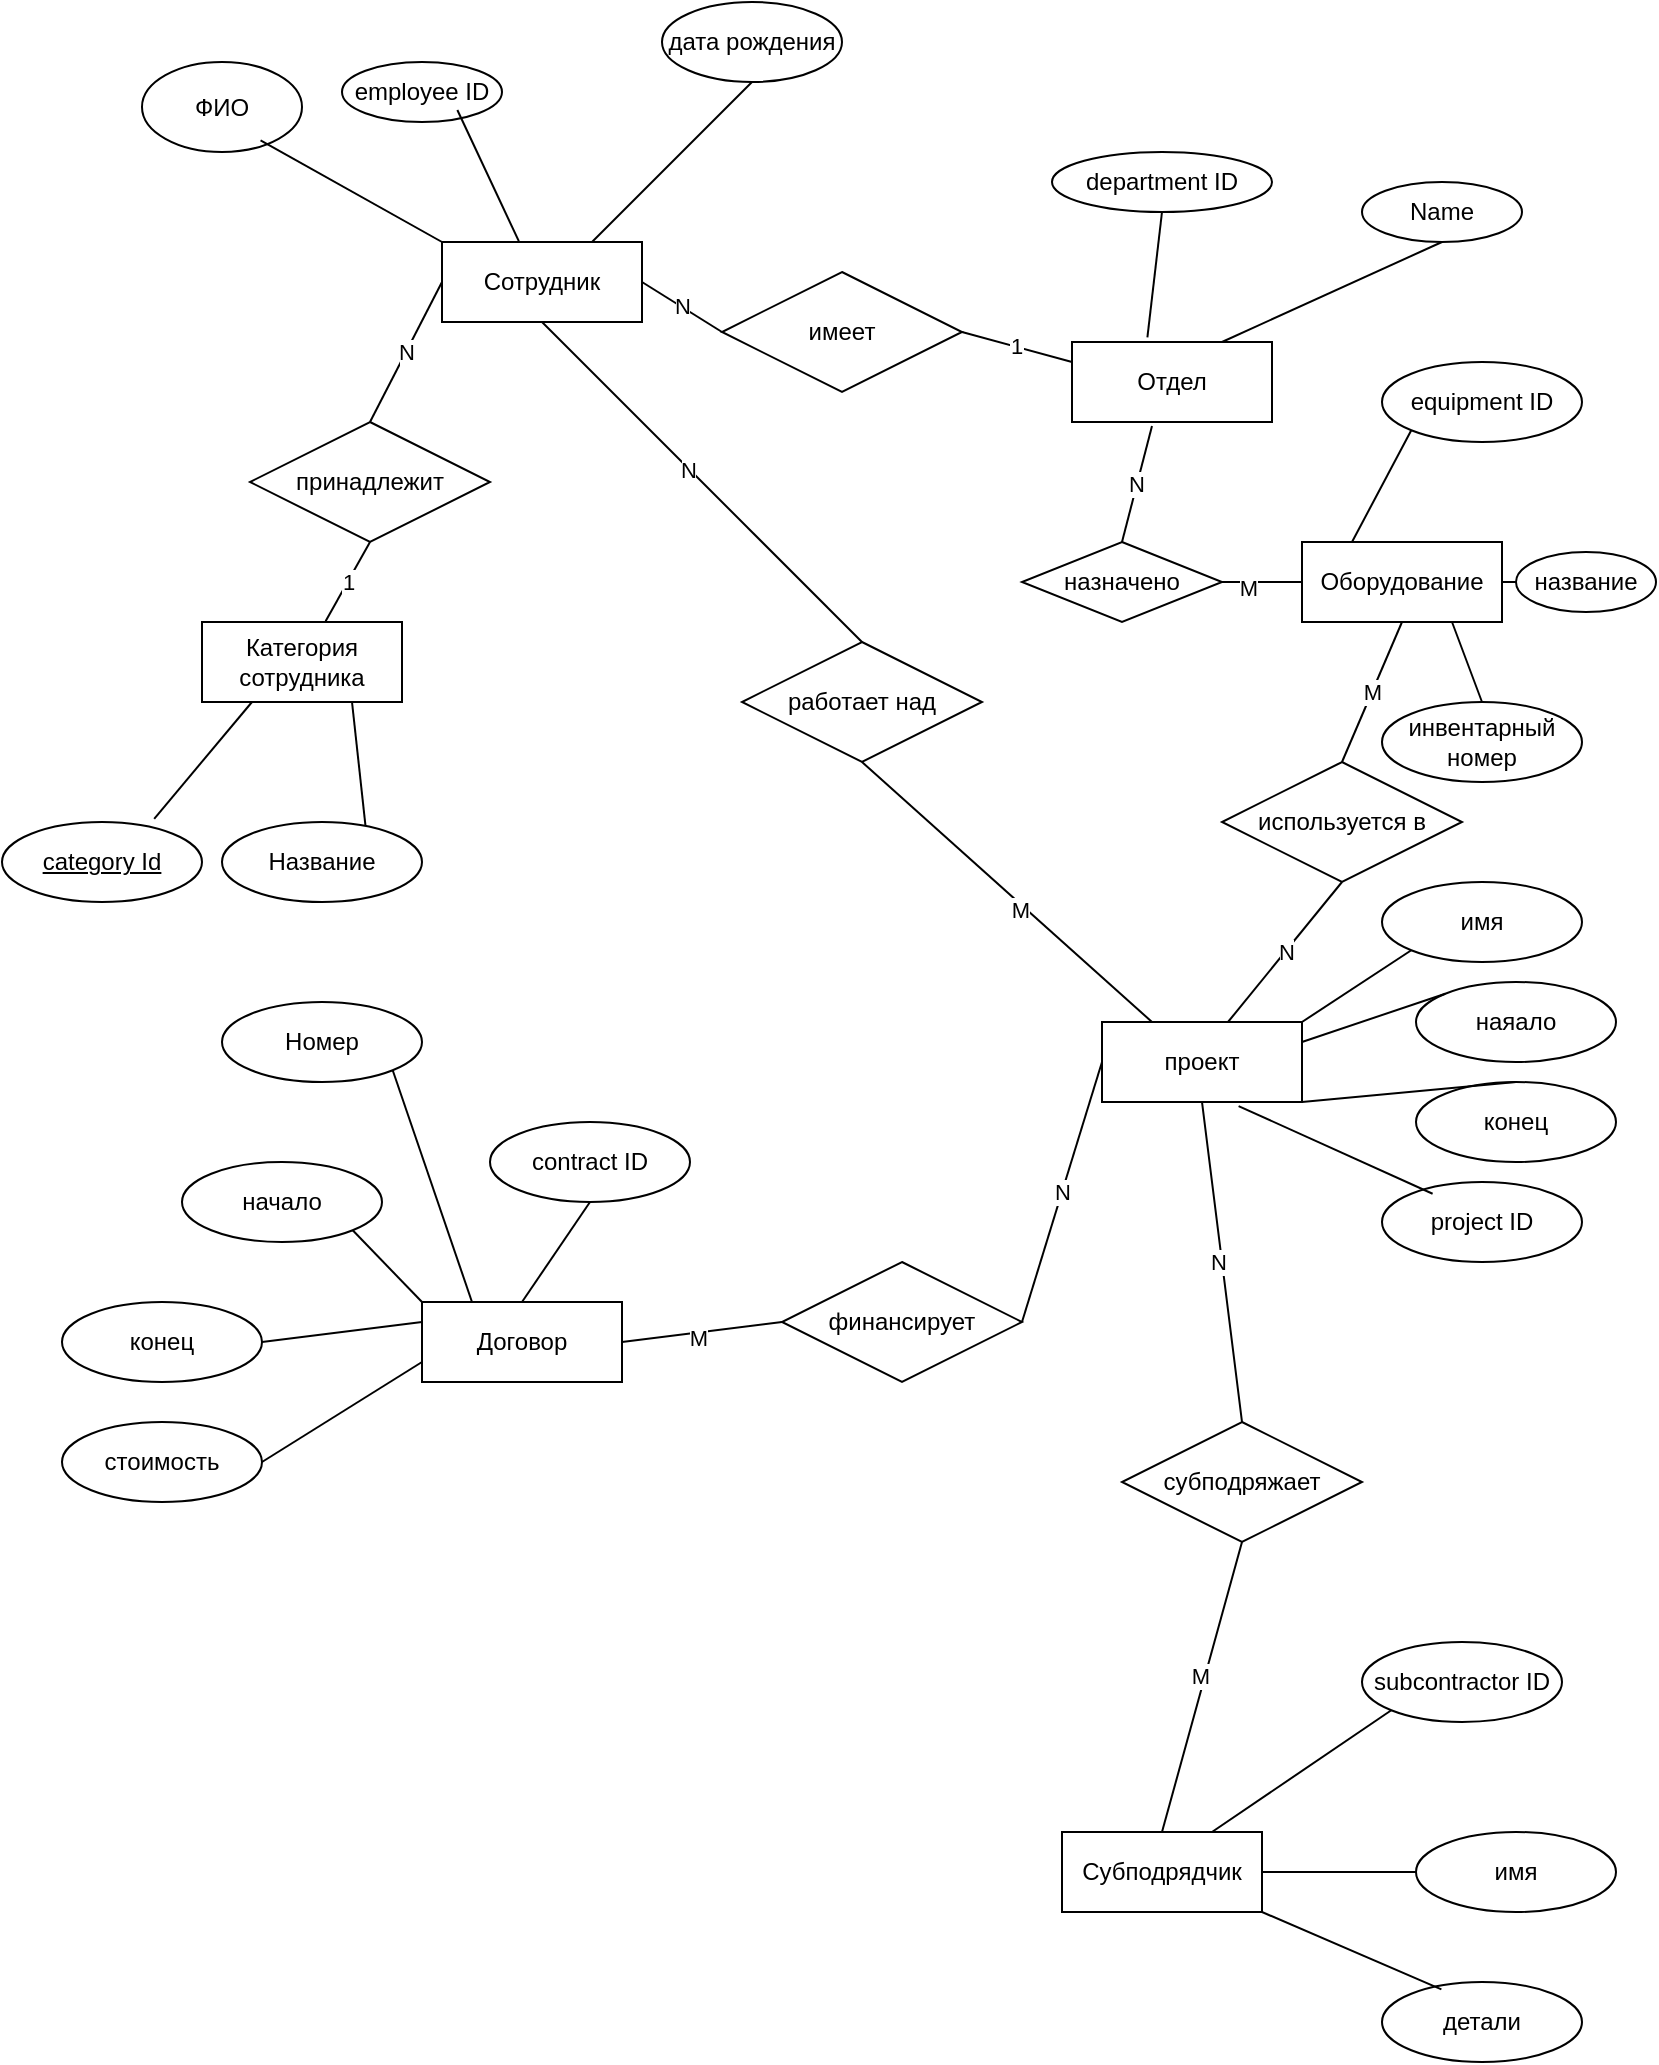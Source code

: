 <mxfile version="28.2.1">
  <diagram name="Страница — 1" id="oLZUuKoRJMjgBtznutEO">
    <mxGraphModel dx="1280" dy="1645" grid="1" gridSize="10" guides="1" tooltips="1" connect="1" arrows="1" fold="1" page="1" pageScale="1" pageWidth="827" pageHeight="1169" math="0" shadow="0">
      <root>
        <mxCell id="0" />
        <mxCell id="1" parent="0" />
        <mxCell id="tRoj1IF-qoaA0OhcxG2_-1" value="Сотрудник" style="whiteSpace=wrap;html=1;align=center;" vertex="1" parent="1">
          <mxGeometry x="220" y="120" width="100" height="40" as="geometry" />
        </mxCell>
        <mxCell id="tRoj1IF-qoaA0OhcxG2_-2" value="Отдел" style="whiteSpace=wrap;html=1;align=center;" vertex="1" parent="1">
          <mxGeometry x="535" y="170" width="100" height="40" as="geometry" />
        </mxCell>
        <mxCell id="tRoj1IF-qoaA0OhcxG2_-3" value="проект" style="whiteSpace=wrap;html=1;align=center;" vertex="1" parent="1">
          <mxGeometry x="550" y="510" width="100" height="40" as="geometry" />
        </mxCell>
        <mxCell id="tRoj1IF-qoaA0OhcxG2_-4" value="Договор" style="whiteSpace=wrap;html=1;align=center;" vertex="1" parent="1">
          <mxGeometry x="210" y="650" width="100" height="40" as="geometry" />
        </mxCell>
        <mxCell id="tRoj1IF-qoaA0OhcxG2_-5" value="Оборудование" style="whiteSpace=wrap;html=1;align=center;" vertex="1" parent="1">
          <mxGeometry x="650" y="270" width="100" height="40" as="geometry" />
        </mxCell>
        <mxCell id="tRoj1IF-qoaA0OhcxG2_-6" value="Субподрядчик" style="whiteSpace=wrap;html=1;align=center;" vertex="1" parent="1">
          <mxGeometry x="530" y="915" width="100" height="40" as="geometry" />
        </mxCell>
        <mxCell id="tRoj1IF-qoaA0OhcxG2_-7" value="Категория сотрудника" style="whiteSpace=wrap;html=1;align=center;" vertex="1" parent="1">
          <mxGeometry x="100" y="310" width="100" height="40" as="geometry" />
        </mxCell>
        <mxCell id="tRoj1IF-qoaA0OhcxG2_-9" style="edgeStyle=orthogonalEdgeStyle;rounded=0;orthogonalLoop=1;jettySize=auto;html=1;exitX=0.5;exitY=1;exitDx=0;exitDy=0;" edge="1" parent="1" source="tRoj1IF-qoaA0OhcxG2_-6" target="tRoj1IF-qoaA0OhcxG2_-6">
          <mxGeometry relative="1" as="geometry" />
        </mxCell>
        <mxCell id="tRoj1IF-qoaA0OhcxG2_-10" value="employee ID" style="ellipse;whiteSpace=wrap;html=1;align=center;" vertex="1" parent="1">
          <mxGeometry x="170" y="30" width="80" height="30" as="geometry" />
        </mxCell>
        <mxCell id="tRoj1IF-qoaA0OhcxG2_-11" style="edgeStyle=orthogonalEdgeStyle;rounded=0;orthogonalLoop=1;jettySize=auto;html=1;exitX=0.5;exitY=1;exitDx=0;exitDy=0;" edge="1" parent="1" source="tRoj1IF-qoaA0OhcxG2_-10" target="tRoj1IF-qoaA0OhcxG2_-10">
          <mxGeometry relative="1" as="geometry" />
        </mxCell>
        <mxCell id="tRoj1IF-qoaA0OhcxG2_-12" value="ФИО" style="ellipse;whiteSpace=wrap;html=1;align=center;" vertex="1" parent="1">
          <mxGeometry x="70" y="30" width="80" height="45" as="geometry" />
        </mxCell>
        <mxCell id="tRoj1IF-qoaA0OhcxG2_-13" value="дата рождения" style="ellipse;whiteSpace=wrap;html=1;align=center;" vertex="1" parent="1">
          <mxGeometry x="330" width="90" height="40" as="geometry" />
        </mxCell>
        <mxCell id="tRoj1IF-qoaA0OhcxG2_-14" value="&lt;div style=&quot;text-align: left;&quot;&gt;&lt;span style=&quot;font-style: normal;&quot;&gt;department ID&lt;/span&gt;&lt;/div&gt;" style="ellipse;whiteSpace=wrap;html=1;align=center;fontStyle=2" vertex="1" parent="1">
          <mxGeometry x="525" y="75" width="110" height="30" as="geometry" />
        </mxCell>
        <mxCell id="tRoj1IF-qoaA0OhcxG2_-16" value="" style="endArrow=none;html=1;rounded=0;entryX=0;entryY=0;entryDx=0;entryDy=0;exitX=0.741;exitY=0.871;exitDx=0;exitDy=0;exitPerimeter=0;" edge="1" parent="1" source="tRoj1IF-qoaA0OhcxG2_-12" target="tRoj1IF-qoaA0OhcxG2_-1">
          <mxGeometry relative="1" as="geometry">
            <mxPoint x="-50" y="200" as="sourcePoint" />
            <mxPoint x="110" y="200" as="targetPoint" />
          </mxGeometry>
        </mxCell>
        <mxCell id="tRoj1IF-qoaA0OhcxG2_-17" value="" style="endArrow=none;html=1;rounded=0;entryX=0.384;entryY=-0.01;entryDx=0;entryDy=0;entryPerimeter=0;exitX=0.721;exitY=0.8;exitDx=0;exitDy=0;exitPerimeter=0;" edge="1" parent="1" source="tRoj1IF-qoaA0OhcxG2_-10" target="tRoj1IF-qoaA0OhcxG2_-1">
          <mxGeometry relative="1" as="geometry">
            <mxPoint x="160" y="140" as="sourcePoint" />
            <mxPoint x="170" y="170" as="targetPoint" />
          </mxGeometry>
        </mxCell>
        <mxCell id="tRoj1IF-qoaA0OhcxG2_-18" value="" style="endArrow=none;html=1;rounded=0;entryX=0.75;entryY=0;entryDx=0;entryDy=0;exitX=0.5;exitY=1;exitDx=0;exitDy=0;" edge="1" parent="1" source="tRoj1IF-qoaA0OhcxG2_-13" target="tRoj1IF-qoaA0OhcxG2_-1">
          <mxGeometry relative="1" as="geometry">
            <mxPoint x="140" y="150" as="sourcePoint" />
            <mxPoint x="300" y="150" as="targetPoint" />
          </mxGeometry>
        </mxCell>
        <mxCell id="tRoj1IF-qoaA0OhcxG2_-19" value="Name" style="ellipse;whiteSpace=wrap;html=1;align=center;" vertex="1" parent="1">
          <mxGeometry x="680" y="90" width="80" height="30" as="geometry" />
        </mxCell>
        <mxCell id="tRoj1IF-qoaA0OhcxG2_-20" value="имя" style="ellipse;whiteSpace=wrap;html=1;align=center;" vertex="1" parent="1">
          <mxGeometry x="690" y="440" width="100" height="40" as="geometry" />
        </mxCell>
        <mxCell id="tRoj1IF-qoaA0OhcxG2_-21" value="project ID" style="ellipse;whiteSpace=wrap;html=1;align=center;" vertex="1" parent="1">
          <mxGeometry x="690" y="590" width="100" height="40" as="geometry" />
        </mxCell>
        <mxCell id="tRoj1IF-qoaA0OhcxG2_-22" value="конец" style="ellipse;whiteSpace=wrap;html=1;align=center;" vertex="1" parent="1">
          <mxGeometry x="707" y="540" width="100" height="40" as="geometry" />
        </mxCell>
        <mxCell id="tRoj1IF-qoaA0OhcxG2_-23" value="наяало" style="ellipse;whiteSpace=wrap;html=1;align=center;" vertex="1" parent="1">
          <mxGeometry x="707" y="490" width="100" height="40" as="geometry" />
        </mxCell>
        <mxCell id="tRoj1IF-qoaA0OhcxG2_-24" value="" style="endArrow=none;html=1;rounded=0;entryX=0.253;entryY=0.147;entryDx=0;entryDy=0;exitX=0.683;exitY=1.051;exitDx=0;exitDy=0;entryPerimeter=0;exitPerimeter=0;" edge="1" parent="1" source="tRoj1IF-qoaA0OhcxG2_-3" target="tRoj1IF-qoaA0OhcxG2_-21">
          <mxGeometry relative="1" as="geometry">
            <mxPoint x="490" y="460" as="sourcePoint" />
            <mxPoint x="650" y="460" as="targetPoint" />
          </mxGeometry>
        </mxCell>
        <mxCell id="tRoj1IF-qoaA0OhcxG2_-25" value="" style="endArrow=none;html=1;rounded=0;entryX=0;entryY=1;entryDx=0;entryDy=0;exitX=1;exitY=0;exitDx=0;exitDy=0;" edge="1" parent="1" source="tRoj1IF-qoaA0OhcxG2_-3" target="tRoj1IF-qoaA0OhcxG2_-20">
          <mxGeometry relative="1" as="geometry">
            <mxPoint x="540" y="470" as="sourcePoint" />
            <mxPoint x="700" y="470" as="targetPoint" />
          </mxGeometry>
        </mxCell>
        <mxCell id="tRoj1IF-qoaA0OhcxG2_-26" value="" style="endArrow=none;html=1;rounded=0;entryX=0;entryY=0;entryDx=0;entryDy=0;exitX=1;exitY=0.25;exitDx=0;exitDy=0;" edge="1" parent="1" source="tRoj1IF-qoaA0OhcxG2_-3" target="tRoj1IF-qoaA0OhcxG2_-23">
          <mxGeometry relative="1" as="geometry">
            <mxPoint x="540" y="490" as="sourcePoint" />
            <mxPoint x="700" y="490" as="targetPoint" />
          </mxGeometry>
        </mxCell>
        <mxCell id="tRoj1IF-qoaA0OhcxG2_-27" value="" style="endArrow=none;html=1;rounded=0;entryX=0.5;entryY=0;entryDx=0;entryDy=0;exitX=1;exitY=1;exitDx=0;exitDy=0;" edge="1" parent="1" source="tRoj1IF-qoaA0OhcxG2_-3" target="tRoj1IF-qoaA0OhcxG2_-22">
          <mxGeometry relative="1" as="geometry">
            <mxPoint x="480" y="500" as="sourcePoint" />
            <mxPoint x="640" y="500" as="targetPoint" />
          </mxGeometry>
        </mxCell>
        <mxCell id="tRoj1IF-qoaA0OhcxG2_-28" value="" style="endArrow=none;html=1;rounded=0;entryX=0.75;entryY=0;entryDx=0;entryDy=0;exitX=0.5;exitY=1;exitDx=0;exitDy=0;" edge="1" parent="1" source="tRoj1IF-qoaA0OhcxG2_-19" target="tRoj1IF-qoaA0OhcxG2_-2">
          <mxGeometry relative="1" as="geometry">
            <mxPoint x="480" y="180" as="sourcePoint" />
            <mxPoint x="640" y="180" as="targetPoint" />
          </mxGeometry>
        </mxCell>
        <mxCell id="tRoj1IF-qoaA0OhcxG2_-29" value="" style="endArrow=none;html=1;rounded=0;exitX=0.377;exitY=-0.058;exitDx=0;exitDy=0;exitPerimeter=0;entryX=0.5;entryY=1;entryDx=0;entryDy=0;" edge="1" parent="1" source="tRoj1IF-qoaA0OhcxG2_-2" target="tRoj1IF-qoaA0OhcxG2_-14">
          <mxGeometry relative="1" as="geometry">
            <mxPoint x="200" y="180" as="sourcePoint" />
            <mxPoint x="360" y="180" as="targetPoint" />
          </mxGeometry>
        </mxCell>
        <mxCell id="tRoj1IF-qoaA0OhcxG2_-30" value="contract ID" style="ellipse;whiteSpace=wrap;html=1;align=center;" vertex="1" parent="1">
          <mxGeometry x="244" y="560" width="100" height="40" as="geometry" />
        </mxCell>
        <mxCell id="tRoj1IF-qoaA0OhcxG2_-31" value="начало" style="ellipse;whiteSpace=wrap;html=1;align=center;" vertex="1" parent="1">
          <mxGeometry x="90" y="580" width="100" height="40" as="geometry" />
        </mxCell>
        <mxCell id="tRoj1IF-qoaA0OhcxG2_-32" value="конец" style="ellipse;whiteSpace=wrap;html=1;align=center;" vertex="1" parent="1">
          <mxGeometry x="30" y="650" width="100" height="40" as="geometry" />
        </mxCell>
        <mxCell id="tRoj1IF-qoaA0OhcxG2_-33" value="стоимость" style="ellipse;whiteSpace=wrap;html=1;align=center;" vertex="1" parent="1">
          <mxGeometry x="30" y="710" width="100" height="40" as="geometry" />
        </mxCell>
        <mxCell id="tRoj1IF-qoaA0OhcxG2_-34" value="Номер" style="ellipse;whiteSpace=wrap;html=1;align=center;" vertex="1" parent="1">
          <mxGeometry x="110" y="500" width="100" height="40" as="geometry" />
        </mxCell>
        <mxCell id="tRoj1IF-qoaA0OhcxG2_-35" value="" style="endArrow=none;html=1;rounded=0;entryX=0.5;entryY=0;entryDx=0;entryDy=0;exitX=0.5;exitY=1;exitDx=0;exitDy=0;" edge="1" parent="1" source="tRoj1IF-qoaA0OhcxG2_-30" target="tRoj1IF-qoaA0OhcxG2_-4">
          <mxGeometry relative="1" as="geometry">
            <mxPoint x="260" y="460" as="sourcePoint" />
            <mxPoint x="420" y="460" as="targetPoint" />
          </mxGeometry>
        </mxCell>
        <mxCell id="tRoj1IF-qoaA0OhcxG2_-36" value="" style="endArrow=none;html=1;rounded=0;exitX=0.25;exitY=0;exitDx=0;exitDy=0;entryX=1;entryY=1;entryDx=0;entryDy=0;" edge="1" parent="1" source="tRoj1IF-qoaA0OhcxG2_-4" target="tRoj1IF-qoaA0OhcxG2_-34">
          <mxGeometry relative="1" as="geometry">
            <mxPoint x="-10" y="450" as="sourcePoint" />
            <mxPoint x="150" y="450" as="targetPoint" />
          </mxGeometry>
        </mxCell>
        <mxCell id="tRoj1IF-qoaA0OhcxG2_-37" value="" style="endArrow=none;html=1;rounded=0;entryX=0;entryY=0;entryDx=0;entryDy=0;exitX=1;exitY=1;exitDx=0;exitDy=0;" edge="1" parent="1" source="tRoj1IF-qoaA0OhcxG2_-31" target="tRoj1IF-qoaA0OhcxG2_-4">
          <mxGeometry relative="1" as="geometry">
            <mxPoint x="10" y="500" as="sourcePoint" />
            <mxPoint x="170" y="500" as="targetPoint" />
          </mxGeometry>
        </mxCell>
        <mxCell id="tRoj1IF-qoaA0OhcxG2_-38" value="" style="endArrow=none;html=1;rounded=0;entryX=0;entryY=0.25;entryDx=0;entryDy=0;exitX=1;exitY=0.5;exitDx=0;exitDy=0;" edge="1" parent="1" source="tRoj1IF-qoaA0OhcxG2_-32" target="tRoj1IF-qoaA0OhcxG2_-4">
          <mxGeometry relative="1" as="geometry">
            <mxPoint x="30" y="570" as="sourcePoint" />
            <mxPoint x="190" y="570" as="targetPoint" />
          </mxGeometry>
        </mxCell>
        <mxCell id="tRoj1IF-qoaA0OhcxG2_-39" value="" style="endArrow=none;html=1;rounded=0;entryX=0;entryY=0.75;entryDx=0;entryDy=0;exitX=1;exitY=0.5;exitDx=0;exitDy=0;" edge="1" parent="1" source="tRoj1IF-qoaA0OhcxG2_-33" target="tRoj1IF-qoaA0OhcxG2_-4">
          <mxGeometry relative="1" as="geometry">
            <mxPoint x="70" y="650" as="sourcePoint" />
            <mxPoint x="230" y="650" as="targetPoint" />
          </mxGeometry>
        </mxCell>
        <mxCell id="tRoj1IF-qoaA0OhcxG2_-40" value="equipment ID" style="ellipse;whiteSpace=wrap;html=1;align=center;" vertex="1" parent="1">
          <mxGeometry x="690" y="180" width="100" height="40" as="geometry" />
        </mxCell>
        <mxCell id="tRoj1IF-qoaA0OhcxG2_-41" value="название" style="ellipse;whiteSpace=wrap;html=1;align=center;" vertex="1" parent="1">
          <mxGeometry x="757" y="275" width="70" height="30" as="geometry" />
        </mxCell>
        <mxCell id="tRoj1IF-qoaA0OhcxG2_-42" value="инвентарный номер" style="ellipse;whiteSpace=wrap;html=1;align=center;" vertex="1" parent="1">
          <mxGeometry x="690" y="350" width="100" height="40" as="geometry" />
        </mxCell>
        <mxCell id="tRoj1IF-qoaA0OhcxG2_-43" value="" style="endArrow=none;html=1;rounded=0;entryX=0.5;entryY=0;entryDx=0;entryDy=0;exitX=0.75;exitY=1;exitDx=0;exitDy=0;" edge="1" parent="1" source="tRoj1IF-qoaA0OhcxG2_-5" target="tRoj1IF-qoaA0OhcxG2_-42">
          <mxGeometry relative="1" as="geometry">
            <mxPoint x="90" y="850" as="sourcePoint" />
            <mxPoint x="250" y="850" as="targetPoint" />
          </mxGeometry>
        </mxCell>
        <mxCell id="tRoj1IF-qoaA0OhcxG2_-44" value="" style="endArrow=none;html=1;rounded=0;entryX=0;entryY=0.5;entryDx=0;entryDy=0;exitX=1;exitY=0.5;exitDx=0;exitDy=0;" edge="1" parent="1" source="tRoj1IF-qoaA0OhcxG2_-5" target="tRoj1IF-qoaA0OhcxG2_-41">
          <mxGeometry relative="1" as="geometry">
            <mxPoint x="50" y="850" as="sourcePoint" />
            <mxPoint x="210" y="850" as="targetPoint" />
          </mxGeometry>
        </mxCell>
        <mxCell id="tRoj1IF-qoaA0OhcxG2_-45" value="" style="endArrow=none;html=1;rounded=0;entryX=0.25;entryY=0;entryDx=0;entryDy=0;exitX=0;exitY=1;exitDx=0;exitDy=0;" edge="1" parent="1" source="tRoj1IF-qoaA0OhcxG2_-40" target="tRoj1IF-qoaA0OhcxG2_-5">
          <mxGeometry relative="1" as="geometry">
            <mxPoint x="800" y="230" as="sourcePoint" />
            <mxPoint x="90" y="810" as="targetPoint" />
          </mxGeometry>
        </mxCell>
        <mxCell id="tRoj1IF-qoaA0OhcxG2_-46" value="subcontractor ID" style="ellipse;whiteSpace=wrap;html=1;align=center;" vertex="1" parent="1">
          <mxGeometry x="680" y="820" width="100" height="40" as="geometry" />
        </mxCell>
        <mxCell id="tRoj1IF-qoaA0OhcxG2_-47" value="имя" style="ellipse;whiteSpace=wrap;html=1;align=center;" vertex="1" parent="1">
          <mxGeometry x="707" y="915" width="100" height="40" as="geometry" />
        </mxCell>
        <mxCell id="tRoj1IF-qoaA0OhcxG2_-48" value="детали" style="ellipse;whiteSpace=wrap;html=1;align=center;" vertex="1" parent="1">
          <mxGeometry x="690" y="990" width="100" height="40" as="geometry" />
        </mxCell>
        <mxCell id="tRoj1IF-qoaA0OhcxG2_-49" value="" style="endArrow=none;html=1;rounded=0;exitX=0.75;exitY=0;exitDx=0;exitDy=0;entryX=0;entryY=1;entryDx=0;entryDy=0;" edge="1" parent="1" source="tRoj1IF-qoaA0OhcxG2_-6" target="tRoj1IF-qoaA0OhcxG2_-46">
          <mxGeometry relative="1" as="geometry">
            <mxPoint x="390" y="850" as="sourcePoint" />
            <mxPoint x="550" y="850" as="targetPoint" />
          </mxGeometry>
        </mxCell>
        <mxCell id="tRoj1IF-qoaA0OhcxG2_-50" value="" style="endArrow=none;html=1;rounded=0;exitX=1;exitY=1;exitDx=0;exitDy=0;entryX=0.297;entryY=0.092;entryDx=0;entryDy=0;entryPerimeter=0;" edge="1" parent="1" source="tRoj1IF-qoaA0OhcxG2_-6" target="tRoj1IF-qoaA0OhcxG2_-48">
          <mxGeometry relative="1" as="geometry">
            <mxPoint x="420" y="960" as="sourcePoint" />
            <mxPoint x="590" y="970" as="targetPoint" />
          </mxGeometry>
        </mxCell>
        <mxCell id="tRoj1IF-qoaA0OhcxG2_-51" value="" style="endArrow=none;html=1;rounded=0;exitX=1;exitY=0.5;exitDx=0;exitDy=0;entryX=0;entryY=0.5;entryDx=0;entryDy=0;" edge="1" parent="1" source="tRoj1IF-qoaA0OhcxG2_-6" target="tRoj1IF-qoaA0OhcxG2_-47">
          <mxGeometry relative="1" as="geometry">
            <mxPoint x="420" y="890" as="sourcePoint" />
            <mxPoint x="580" y="890" as="targetPoint" />
          </mxGeometry>
        </mxCell>
        <mxCell id="tRoj1IF-qoaA0OhcxG2_-55" value="" style="endArrow=none;html=1;rounded=0;exitX=0.75;exitY=1;exitDx=0;exitDy=0;entryX=0.755;entryY=0.91;entryDx=0;entryDy=0;entryPerimeter=0;" edge="1" parent="1" source="tRoj1IF-qoaA0OhcxG2_-7" target="tRoj1IF-qoaA0OhcxG2_-57">
          <mxGeometry relative="1" as="geometry">
            <mxPoint x="360" y="1050" as="sourcePoint" />
            <mxPoint x="520" y="1050" as="targetPoint" />
          </mxGeometry>
        </mxCell>
        <mxCell id="tRoj1IF-qoaA0OhcxG2_-56" value="category Id" style="ellipse;whiteSpace=wrap;html=1;align=center;fontStyle=4;" vertex="1" parent="1">
          <mxGeometry y="410" width="100" height="40" as="geometry" />
        </mxCell>
        <mxCell id="tRoj1IF-qoaA0OhcxG2_-57" value="Название" style="ellipse;whiteSpace=wrap;html=1;align=center;" vertex="1" parent="1">
          <mxGeometry x="110" y="410" width="100" height="40" as="geometry" />
        </mxCell>
        <mxCell id="tRoj1IF-qoaA0OhcxG2_-58" value="" style="endArrow=none;html=1;rounded=0;exitX=0.25;exitY=1;exitDx=0;exitDy=0;entryX=0.761;entryY=-0.04;entryDx=0;entryDy=0;entryPerimeter=0;" edge="1" parent="1" source="tRoj1IF-qoaA0OhcxG2_-7" target="tRoj1IF-qoaA0OhcxG2_-56">
          <mxGeometry relative="1" as="geometry">
            <mxPoint x="390" y="1070" as="sourcePoint" />
            <mxPoint x="550" y="1070" as="targetPoint" />
          </mxGeometry>
        </mxCell>
        <mxCell id="tRoj1IF-qoaA0OhcxG2_-61" value="имеет" style="shape=rhombus;perimeter=rhombusPerimeter;whiteSpace=wrap;html=1;align=center;" vertex="1" parent="1">
          <mxGeometry x="360" y="135" width="120" height="60" as="geometry" />
        </mxCell>
        <mxCell id="tRoj1IF-qoaA0OhcxG2_-63" value="1" style="endArrow=none;html=1;rounded=0;entryX=0;entryY=0.25;entryDx=0;entryDy=0;exitX=1;exitY=0.5;exitDx=0;exitDy=0;" edge="1" parent="1" source="tRoj1IF-qoaA0OhcxG2_-61" target="tRoj1IF-qoaA0OhcxG2_-2">
          <mxGeometry relative="1" as="geometry">
            <mxPoint x="440" y="230" as="sourcePoint" />
            <mxPoint x="600" y="230" as="targetPoint" />
          </mxGeometry>
        </mxCell>
        <mxCell id="tRoj1IF-qoaA0OhcxG2_-64" value="N" style="endArrow=none;html=1;rounded=0;exitX=1;exitY=0.5;exitDx=0;exitDy=0;entryX=0;entryY=0.5;entryDx=0;entryDy=0;" edge="1" parent="1" source="tRoj1IF-qoaA0OhcxG2_-1" target="tRoj1IF-qoaA0OhcxG2_-61">
          <mxGeometry relative="1" as="geometry">
            <mxPoint x="170" y="230" as="sourcePoint" />
            <mxPoint x="330" y="230" as="targetPoint" />
          </mxGeometry>
        </mxCell>
        <mxCell id="tRoj1IF-qoaA0OhcxG2_-65" value="принадлежит" style="shape=rhombus;perimeter=rhombusPerimeter;whiteSpace=wrap;html=1;align=center;" vertex="1" parent="1">
          <mxGeometry x="124" y="210" width="120" height="60" as="geometry" />
        </mxCell>
        <mxCell id="tRoj1IF-qoaA0OhcxG2_-66" value="N" style="endArrow=none;html=1;rounded=0;entryX=0;entryY=0.5;entryDx=0;entryDy=0;exitX=0.5;exitY=0;exitDx=0;exitDy=0;" edge="1" parent="1" source="tRoj1IF-qoaA0OhcxG2_-65" target="tRoj1IF-qoaA0OhcxG2_-1">
          <mxGeometry relative="1" as="geometry">
            <mxPoint x="180" y="200" as="sourcePoint" />
            <mxPoint x="340" y="200" as="targetPoint" />
          </mxGeometry>
        </mxCell>
        <mxCell id="tRoj1IF-qoaA0OhcxG2_-67" value="1" style="endArrow=none;html=1;rounded=0;exitX=0.618;exitY=-0.01;exitDx=0;exitDy=0;entryX=0.5;entryY=1;entryDx=0;entryDy=0;exitPerimeter=0;" edge="1" parent="1" source="tRoj1IF-qoaA0OhcxG2_-7" target="tRoj1IF-qoaA0OhcxG2_-65">
          <mxGeometry relative="1" as="geometry">
            <mxPoint x="20" y="260" as="sourcePoint" />
            <mxPoint x="180" y="260" as="targetPoint" />
          </mxGeometry>
        </mxCell>
        <mxCell id="tRoj1IF-qoaA0OhcxG2_-68" value="финансирует" style="shape=rhombus;perimeter=rhombusPerimeter;whiteSpace=wrap;html=1;align=center;" vertex="1" parent="1">
          <mxGeometry x="390" y="630" width="120" height="60" as="geometry" />
        </mxCell>
        <mxCell id="tRoj1IF-qoaA0OhcxG2_-69" value="N" style="endArrow=none;html=1;rounded=0;entryX=0;entryY=0.5;entryDx=0;entryDy=0;exitX=1;exitY=0.5;exitDx=0;exitDy=0;" edge="1" parent="1" source="tRoj1IF-qoaA0OhcxG2_-68" target="tRoj1IF-qoaA0OhcxG2_-3">
          <mxGeometry relative="1" as="geometry">
            <mxPoint x="310" y="660" as="sourcePoint" />
            <mxPoint x="470" y="660" as="targetPoint" />
          </mxGeometry>
        </mxCell>
        <mxCell id="tRoj1IF-qoaA0OhcxG2_-70" value="" style="endArrow=none;html=1;rounded=0;exitX=1;exitY=0.5;exitDx=0;exitDy=0;entryX=0;entryY=0.5;entryDx=0;entryDy=0;" edge="1" parent="1" source="tRoj1IF-qoaA0OhcxG2_-4" target="tRoj1IF-qoaA0OhcxG2_-68">
          <mxGeometry relative="1" as="geometry">
            <mxPoint x="230" y="570" as="sourcePoint" />
            <mxPoint x="390" y="570" as="targetPoint" />
          </mxGeometry>
        </mxCell>
        <mxCell id="tRoj1IF-qoaA0OhcxG2_-71" value="M" style="edgeLabel;html=1;align=center;verticalAlign=middle;resizable=0;points=[];" vertex="1" connectable="0" parent="tRoj1IF-qoaA0OhcxG2_-70">
          <mxGeometry x="-0.059" y="-2" relative="1" as="geometry">
            <mxPoint as="offset" />
          </mxGeometry>
        </mxCell>
        <mxCell id="tRoj1IF-qoaA0OhcxG2_-72" value="работает над" style="shape=rhombus;perimeter=rhombusPerimeter;whiteSpace=wrap;html=1;align=center;" vertex="1" parent="1">
          <mxGeometry x="370" y="320" width="120" height="60" as="geometry" />
        </mxCell>
        <mxCell id="tRoj1IF-qoaA0OhcxG2_-73" value="" style="endArrow=none;html=1;rounded=0;exitX=0.5;exitY=1;exitDx=0;exitDy=0;entryX=0.5;entryY=0;entryDx=0;entryDy=0;" edge="1" parent="1" source="tRoj1IF-qoaA0OhcxG2_-1" target="tRoj1IF-qoaA0OhcxG2_-72">
          <mxGeometry relative="1" as="geometry">
            <mxPoint x="220" y="260" as="sourcePoint" />
            <mxPoint x="380" y="260" as="targetPoint" />
          </mxGeometry>
        </mxCell>
        <mxCell id="tRoj1IF-qoaA0OhcxG2_-74" value="N" style="edgeLabel;html=1;align=center;verticalAlign=middle;resizable=0;points=[];" vertex="1" connectable="0" parent="tRoj1IF-qoaA0OhcxG2_-73">
          <mxGeometry x="-0.09" relative="1" as="geometry">
            <mxPoint y="1" as="offset" />
          </mxGeometry>
        </mxCell>
        <mxCell id="tRoj1IF-qoaA0OhcxG2_-75" value="" style="endArrow=none;html=1;rounded=0;entryX=0.25;entryY=0;entryDx=0;entryDy=0;exitX=0.5;exitY=1;exitDx=0;exitDy=0;" edge="1" parent="1" source="tRoj1IF-qoaA0OhcxG2_-72" target="tRoj1IF-qoaA0OhcxG2_-3">
          <mxGeometry relative="1" as="geometry">
            <mxPoint x="530" y="440" as="sourcePoint" />
            <mxPoint x="690" y="440" as="targetPoint" />
          </mxGeometry>
        </mxCell>
        <mxCell id="tRoj1IF-qoaA0OhcxG2_-76" value="M" style="edgeLabel;html=1;align=center;verticalAlign=middle;resizable=0;points=[];" vertex="1" connectable="0" parent="tRoj1IF-qoaA0OhcxG2_-75">
          <mxGeometry x="0.105" y="-2" relative="1" as="geometry">
            <mxPoint as="offset" />
          </mxGeometry>
        </mxCell>
        <mxCell id="tRoj1IF-qoaA0OhcxG2_-77" value="используется в" style="shape=rhombus;perimeter=rhombusPerimeter;whiteSpace=wrap;html=1;align=center;" vertex="1" parent="1">
          <mxGeometry x="610" y="380" width="120" height="60" as="geometry" />
        </mxCell>
        <mxCell id="tRoj1IF-qoaA0OhcxG2_-78" value="M" style="endArrow=none;html=1;rounded=0;entryX=0.5;entryY=0;entryDx=0;entryDy=0;exitX=0.5;exitY=1;exitDx=0;exitDy=0;" edge="1" parent="1" source="tRoj1IF-qoaA0OhcxG2_-5" target="tRoj1IF-qoaA0OhcxG2_-77">
          <mxGeometry relative="1" as="geometry">
            <mxPoint x="100" y="740" as="sourcePoint" />
            <mxPoint x="260" y="740" as="targetPoint" />
          </mxGeometry>
        </mxCell>
        <mxCell id="tRoj1IF-qoaA0OhcxG2_-79" value="N" style="endArrow=none;html=1;rounded=0;exitX=0.5;exitY=1;exitDx=0;exitDy=0;entryX=0.63;entryY=0;entryDx=0;entryDy=0;entryPerimeter=0;" edge="1" parent="1" source="tRoj1IF-qoaA0OhcxG2_-77" target="tRoj1IF-qoaA0OhcxG2_-3">
          <mxGeometry relative="1" as="geometry">
            <mxPoint x="360" y="770" as="sourcePoint" />
            <mxPoint x="520" y="770" as="targetPoint" />
          </mxGeometry>
        </mxCell>
        <mxCell id="tRoj1IF-qoaA0OhcxG2_-80" value="субподряжает" style="shape=rhombus;perimeter=rhombusPerimeter;whiteSpace=wrap;html=1;align=center;" vertex="1" parent="1">
          <mxGeometry x="560" y="710" width="120" height="60" as="geometry" />
        </mxCell>
        <mxCell id="tRoj1IF-qoaA0OhcxG2_-81" value="" style="endArrow=none;html=1;rounded=0;entryX=0.5;entryY=0;entryDx=0;entryDy=0;exitX=0.5;exitY=1;exitDx=0;exitDy=0;" edge="1" parent="1" source="tRoj1IF-qoaA0OhcxG2_-3" target="tRoj1IF-qoaA0OhcxG2_-80">
          <mxGeometry relative="1" as="geometry">
            <mxPoint x="420" y="720" as="sourcePoint" />
            <mxPoint x="580" y="720" as="targetPoint" />
          </mxGeometry>
        </mxCell>
        <mxCell id="tRoj1IF-qoaA0OhcxG2_-84" value="N" style="edgeLabel;html=1;align=center;verticalAlign=middle;resizable=0;points=[];" vertex="1" connectable="0" parent="tRoj1IF-qoaA0OhcxG2_-81">
          <mxGeometry x="-0.01" y="-2" relative="1" as="geometry">
            <mxPoint as="offset" />
          </mxGeometry>
        </mxCell>
        <mxCell id="tRoj1IF-qoaA0OhcxG2_-82" value="" style="endArrow=none;html=1;rounded=0;entryX=0.5;entryY=1;entryDx=0;entryDy=0;exitX=0.5;exitY=0;exitDx=0;exitDy=0;" edge="1" parent="1" source="tRoj1IF-qoaA0OhcxG2_-6" target="tRoj1IF-qoaA0OhcxG2_-80">
          <mxGeometry relative="1" as="geometry">
            <mxPoint x="400" y="860" as="sourcePoint" />
            <mxPoint x="560" y="860" as="targetPoint" />
          </mxGeometry>
        </mxCell>
        <mxCell id="tRoj1IF-qoaA0OhcxG2_-83" value="M" style="edgeLabel;html=1;align=center;verticalAlign=middle;resizable=0;points=[];" vertex="1" connectable="0" parent="tRoj1IF-qoaA0OhcxG2_-82">
          <mxGeometry x="0.065" y="3" relative="1" as="geometry">
            <mxPoint as="offset" />
          </mxGeometry>
        </mxCell>
        <mxCell id="tRoj1IF-qoaA0OhcxG2_-85" value="назначено" style="shape=rhombus;perimeter=rhombusPerimeter;whiteSpace=wrap;html=1;align=center;" vertex="1" parent="1">
          <mxGeometry x="510" y="270" width="100" height="40" as="geometry" />
        </mxCell>
        <mxCell id="tRoj1IF-qoaA0OhcxG2_-87" value="" style="endArrow=none;html=1;rounded=0;exitX=1;exitY=0.5;exitDx=0;exitDy=0;entryX=0;entryY=0.5;entryDx=0;entryDy=0;" edge="1" parent="1" source="tRoj1IF-qoaA0OhcxG2_-85" target="tRoj1IF-qoaA0OhcxG2_-5">
          <mxGeometry relative="1" as="geometry">
            <mxPoint x="510" y="320" as="sourcePoint" />
            <mxPoint x="670" y="320" as="targetPoint" />
          </mxGeometry>
        </mxCell>
        <mxCell id="tRoj1IF-qoaA0OhcxG2_-89" value="M" style="edgeLabel;html=1;align=center;verticalAlign=middle;resizable=0;points=[];" vertex="1" connectable="0" parent="tRoj1IF-qoaA0OhcxG2_-87">
          <mxGeometry x="-0.368" y="-3" relative="1" as="geometry">
            <mxPoint as="offset" />
          </mxGeometry>
        </mxCell>
        <mxCell id="tRoj1IF-qoaA0OhcxG2_-88" value="N" style="endArrow=none;html=1;rounded=0;entryX=0.5;entryY=0;entryDx=0;entryDy=0;exitX=0.4;exitY=1.05;exitDx=0;exitDy=0;exitPerimeter=0;" edge="1" parent="1" source="tRoj1IF-qoaA0OhcxG2_-2" target="tRoj1IF-qoaA0OhcxG2_-85">
          <mxGeometry relative="1" as="geometry">
            <mxPoint x="410" y="250" as="sourcePoint" />
            <mxPoint x="570" y="250" as="targetPoint" />
          </mxGeometry>
        </mxCell>
        <mxCell id="tRoj1IF-qoaA0OhcxG2_-91" style="edgeStyle=orthogonalEdgeStyle;rounded=0;orthogonalLoop=1;jettySize=auto;html=1;exitX=0.5;exitY=1;exitDx=0;exitDy=0;" edge="1" parent="1" source="tRoj1IF-qoaA0OhcxG2_-20" target="tRoj1IF-qoaA0OhcxG2_-20">
          <mxGeometry relative="1" as="geometry" />
        </mxCell>
      </root>
    </mxGraphModel>
  </diagram>
</mxfile>
